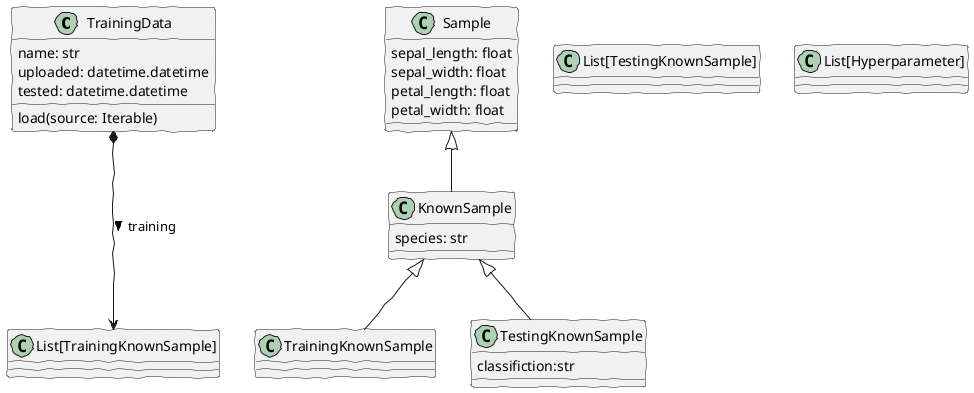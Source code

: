 @startuml Logical View
skinparam Handwritten true


class TrainingData{
    name: str
    uploaded: datetime.datetime
    tested: datetime.datetime
    load(source: Iterable)
}


class Sample{
    sepal_length: float
    sepal_width: float
    petal_length: float
    petal_width: float
}
class KnownSample {
    species: str
}
class TrainingKnownSample {
}

class TestingKnownSample{
    classifiction:str
}
class "List[TrainingKnownSample]"
class "List[TestingKnownSample]"
class "List[Hyperparameter]"

TrainingData *---> "List[TrainingKnownSample]": training >

Sample <|-- KnownSample
KnownSample <|-- TrainingKnownSample
KnownSample <|-- TestingKnownSample
@enduml